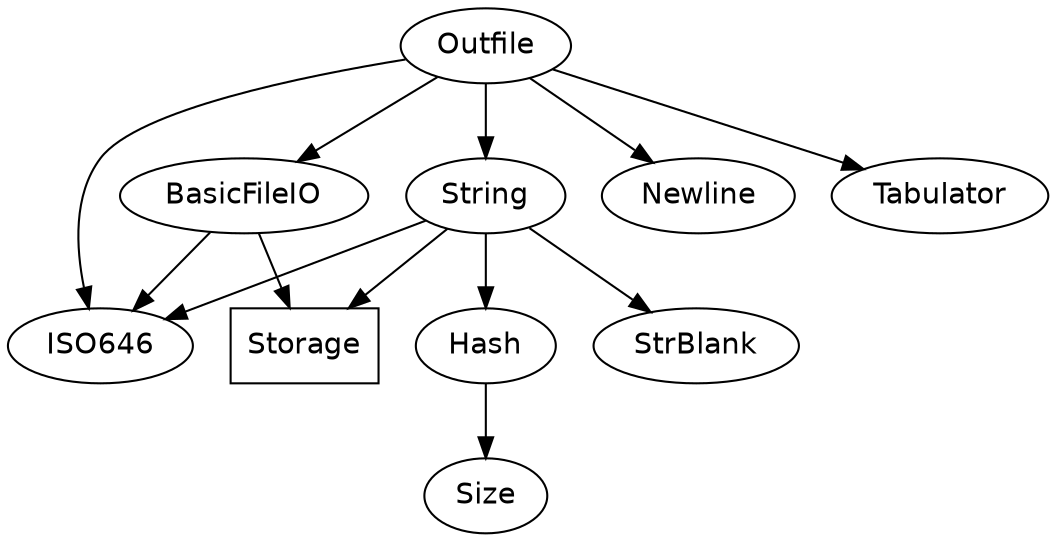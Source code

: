 digraph OutfileDep {
  node [fontname=helvetica];
  
  Outfile -> {
    BasicFileIO ISO646 Newline String Tabulator
  };
  
  BasicFileIO -> {
    ISO646 Storage
  };
  
  ISO646; /* no dependencies */
  
  Storage [shape=box]; /* stdlib */
  
  Newline; /* no dependencies */  
  
  String -> {
    Hash ISO646 Storage StrBlank
  };
  
  Hash -> {
    Size
  };
  
  Size; /* no dependencies */
  
  StrBlank; /* no dependencies */
  
  Tabulator; /* no dependencies */  
  
} /* OutfileDep */